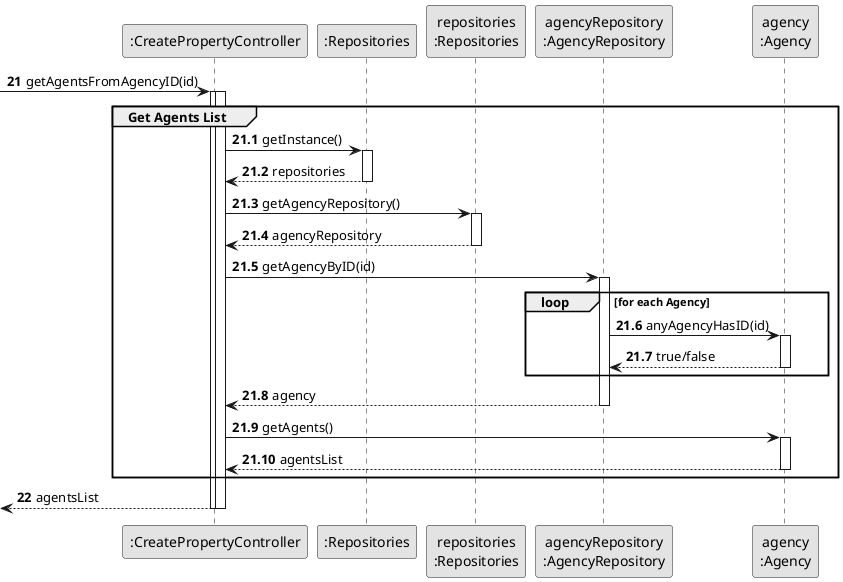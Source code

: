 @startuml

skinparam monochrome true
skinparam packageStyle rectangle
skinparam shadowing false

participant ":CreatePropertyController" as CTRL
participant ":Repositories" as RepositorySingleton
participant "repositories\n:Repositories" as PLAT
participant "agencyRepository\n:AgencyRepository" as AgencyRepository
participant "agency\n:Agency" as AGC

autonumber 21

-> CTRL : getAgentsFromAgencyID(id)
activate CTRL

activate CTRL

    group Get Agents List
    autonumber 21.1

        CTRL -> RepositorySingleton : getInstance()
        activate RepositorySingleton

            RepositorySingleton --> CTRL: repositories
        deactivate RepositorySingleton

        CTRL -> PLAT : getAgencyRepository()
        activate PLAT

        PLAT --> CTRL : agencyRepository

        deactivate PLAT
        CTRL -> AgencyRepository : getAgencyByID(id)

       activate AgencyRepository

           loop for each Agency

           AgencyRepository -> AGC : anyAgencyHasID(id)

           activate AGC

           AGC --> AgencyRepository : true/false

           deactivate AGC
            end

       AgencyRepository --> CTRL : agency

       deactivate AgencyRepository

       CTRL -> AGC : getAgents()

       activate AGC

       AGC --> CTRL : agentsList
       deactivate AGC

   end

   autonumber 22

   <-- CTRL : agentsList

   deactivate CTRL

deactivate CTRL
@enduml